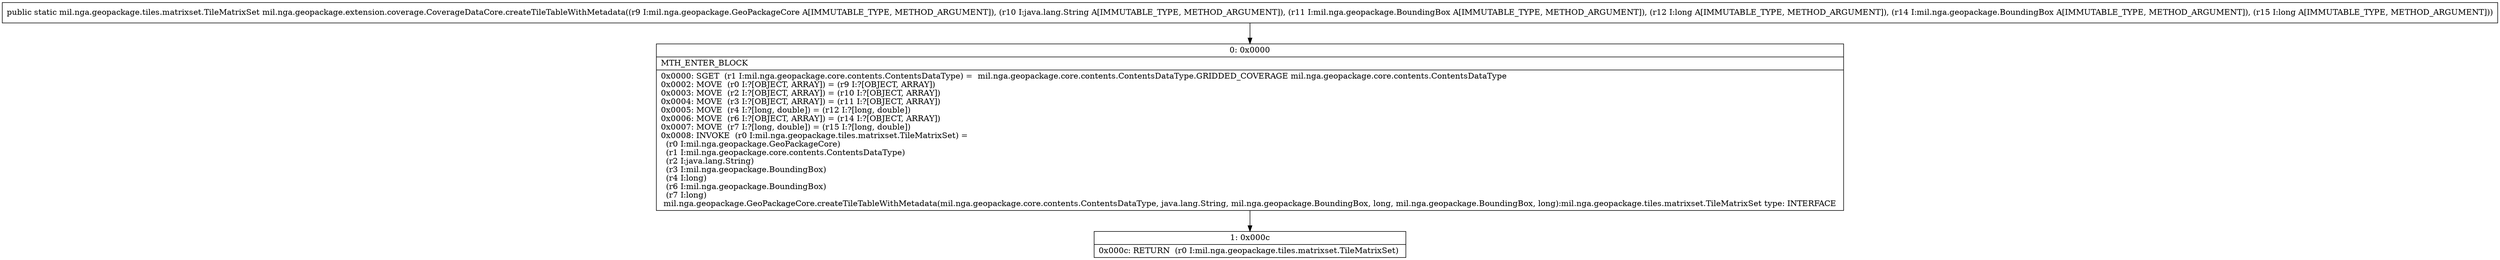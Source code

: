 digraph "CFG formil.nga.geopackage.extension.coverage.CoverageDataCore.createTileTableWithMetadata(Lmil\/nga\/geopackage\/GeoPackageCore;Ljava\/lang\/String;Lmil\/nga\/geopackage\/BoundingBox;JLmil\/nga\/geopackage\/BoundingBox;J)Lmil\/nga\/geopackage\/tiles\/matrixset\/TileMatrixSet;" {
Node_0 [shape=record,label="{0\:\ 0x0000|MTH_ENTER_BLOCK\l|0x0000: SGET  (r1 I:mil.nga.geopackage.core.contents.ContentsDataType) =  mil.nga.geopackage.core.contents.ContentsDataType.GRIDDED_COVERAGE mil.nga.geopackage.core.contents.ContentsDataType \l0x0002: MOVE  (r0 I:?[OBJECT, ARRAY]) = (r9 I:?[OBJECT, ARRAY]) \l0x0003: MOVE  (r2 I:?[OBJECT, ARRAY]) = (r10 I:?[OBJECT, ARRAY]) \l0x0004: MOVE  (r3 I:?[OBJECT, ARRAY]) = (r11 I:?[OBJECT, ARRAY]) \l0x0005: MOVE  (r4 I:?[long, double]) = (r12 I:?[long, double]) \l0x0006: MOVE  (r6 I:?[OBJECT, ARRAY]) = (r14 I:?[OBJECT, ARRAY]) \l0x0007: MOVE  (r7 I:?[long, double]) = (r15 I:?[long, double]) \l0x0008: INVOKE  (r0 I:mil.nga.geopackage.tiles.matrixset.TileMatrixSet) = \l  (r0 I:mil.nga.geopackage.GeoPackageCore)\l  (r1 I:mil.nga.geopackage.core.contents.ContentsDataType)\l  (r2 I:java.lang.String)\l  (r3 I:mil.nga.geopackage.BoundingBox)\l  (r4 I:long)\l  (r6 I:mil.nga.geopackage.BoundingBox)\l  (r7 I:long)\l mil.nga.geopackage.GeoPackageCore.createTileTableWithMetadata(mil.nga.geopackage.core.contents.ContentsDataType, java.lang.String, mil.nga.geopackage.BoundingBox, long, mil.nga.geopackage.BoundingBox, long):mil.nga.geopackage.tiles.matrixset.TileMatrixSet type: INTERFACE \l}"];
Node_1 [shape=record,label="{1\:\ 0x000c|0x000c: RETURN  (r0 I:mil.nga.geopackage.tiles.matrixset.TileMatrixSet) \l}"];
MethodNode[shape=record,label="{public static mil.nga.geopackage.tiles.matrixset.TileMatrixSet mil.nga.geopackage.extension.coverage.CoverageDataCore.createTileTableWithMetadata((r9 I:mil.nga.geopackage.GeoPackageCore A[IMMUTABLE_TYPE, METHOD_ARGUMENT]), (r10 I:java.lang.String A[IMMUTABLE_TYPE, METHOD_ARGUMENT]), (r11 I:mil.nga.geopackage.BoundingBox A[IMMUTABLE_TYPE, METHOD_ARGUMENT]), (r12 I:long A[IMMUTABLE_TYPE, METHOD_ARGUMENT]), (r14 I:mil.nga.geopackage.BoundingBox A[IMMUTABLE_TYPE, METHOD_ARGUMENT]), (r15 I:long A[IMMUTABLE_TYPE, METHOD_ARGUMENT])) }"];
MethodNode -> Node_0;
Node_0 -> Node_1;
}

